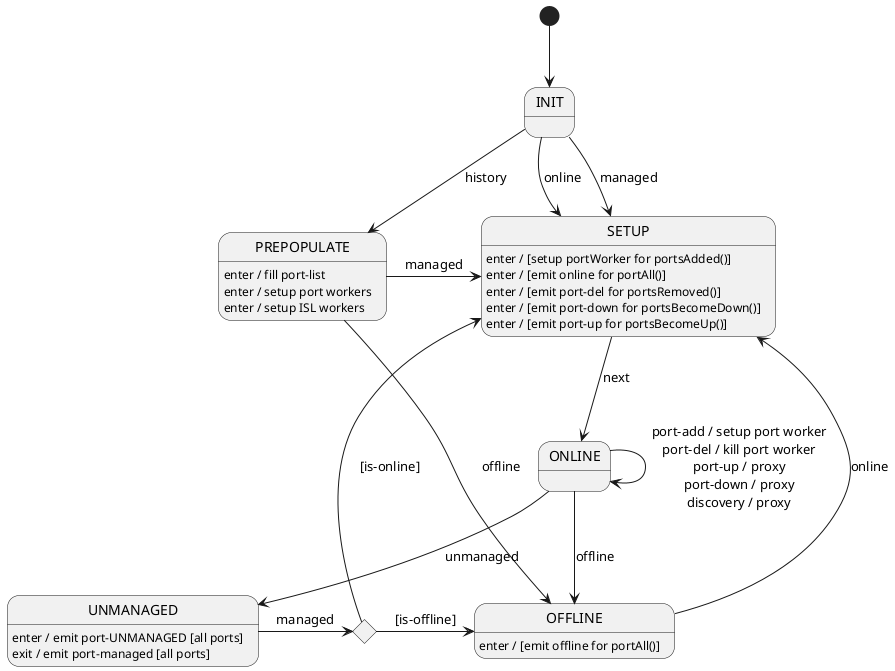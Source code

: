 @startuml
[*] -down-> INIT

state switchSync <<choice>>

INIT --> PREPOPULATE : history
INIT --> SETUP : managed
INIT --> SETUP : online

PREPOPULATE : enter / fill port-list
PREPOPULATE : enter / setup port workers
PREPOPULATE : enter / setup ISL workers
PREPOPULATE -> SETUP : managed
PREPOPULATE --> OFFLINE : offline

switchSync -> SETUP : [is-online]
switchSync -> OFFLINE : [is-offline]

SETUP : enter / [setup portWorker for portsAdded()]
SETUP : enter / [emit online for portAll()]
SETUP : enter / [emit port-del for portsRemoved()]
SETUP : enter / [emit port-down for portsBecomeDown()]
SETUP : enter / [emit port-up for portsBecomeUp()]
SETUP --> ONLINE : next

ONLINE -> ONLINE : port-add / setup port worker\nport-del / kill port worker\nport-up / proxy\nport-down / proxy\ndiscovery / proxy
ONLINE -> OFFLINE : offline
ONLINE --> UNMANAGED : unmanaged

OFFLINE : enter / [emit offline for portAll()]
OFFLINE --> SETUP : online

UNMANAGED : enter / emit port-UNMANAGED [all ports]
UNMANAGED : exit / emit port-managed [all ports]
UNMANAGED -> switchSync : managed
@enduml
